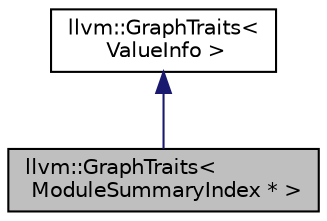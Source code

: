 digraph "llvm::GraphTraits&lt; ModuleSummaryIndex * &gt;"
{
 // LATEX_PDF_SIZE
  bgcolor="transparent";
  edge [fontname="Helvetica",fontsize="10",labelfontname="Helvetica",labelfontsize="10"];
  node [fontname="Helvetica",fontsize="10",shape=record];
  Node1 [label="llvm::GraphTraits\<\l ModuleSummaryIndex * \>",height=0.2,width=0.4,color="black", fillcolor="grey75", style="filled", fontcolor="black",tooltip=" "];
  Node2 -> Node1 [dir="back",color="midnightblue",fontsize="10",style="solid",fontname="Helvetica"];
  Node2 [label="llvm::GraphTraits\<\l ValueInfo \>",height=0.2,width=0.4,color="black",URL="$structllvm_1_1GraphTraits_3_01ValueInfo_01_4.html",tooltip="GraphTraits definition to build SCC for the index."];
}
